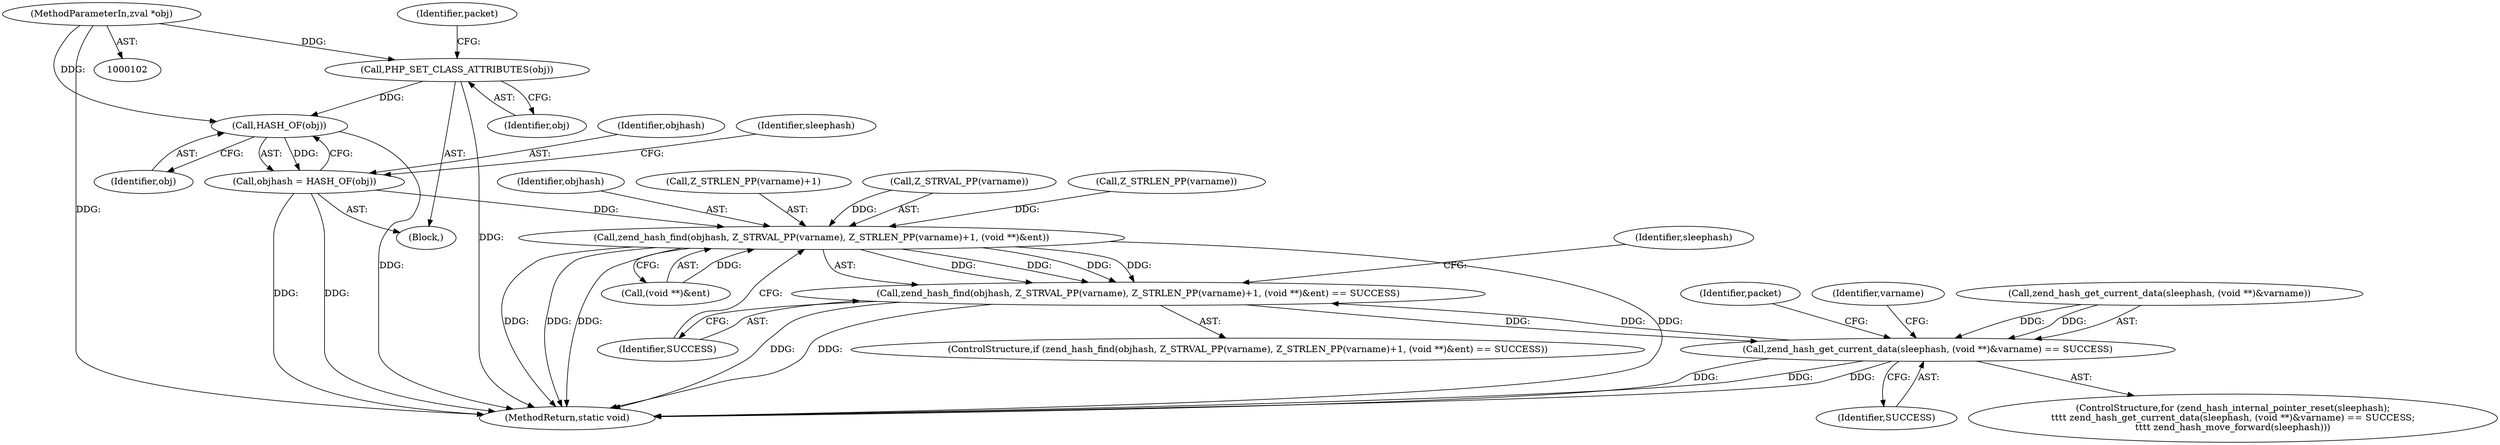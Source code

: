 digraph "1_php-src_6045de69c7dedcba3eadf7c4bba424b19c81d00d_1@del" {
"1000135" [label="(Call,PHP_SET_CLASS_ATTRIBUTES(obj))"];
"1000104" [label="(MethodParameterIn,zval *obj)"];
"1000164" [label="(Call,HASH_OF(obj))"];
"1000162" [label="(Call,objhash = HASH_OF(obj))"];
"1000189" [label="(Call,zend_hash_find(objhash, Z_STRVAL_PP(varname), Z_STRLEN_PP(varname)+1, (void **)&ent))"];
"1000188" [label="(Call,zend_hash_find(objhash, Z_STRVAL_PP(varname), Z_STRLEN_PP(varname)+1, (void **)&ent) == SUCCESS)"];
"1000169" [label="(Call,zend_hash_get_current_data(sleephash, (void **)&varname) == SUCCESS)"];
"1000187" [label="(ControlStructure,if (zend_hash_find(objhash, Z_STRVAL_PP(varname), Z_STRLEN_PP(varname)+1, (void **)&ent) == SUCCESS))"];
"1000190" [label="(Identifier,objhash)"];
"1000193" [label="(Call,Z_STRLEN_PP(varname)+1)"];
"1000204" [label="(Identifier,packet)"];
"1000201" [label="(Identifier,SUCCESS)"];
"1000169" [label="(Call,zend_hash_get_current_data(sleephash, (void **)&varname) == SUCCESS)"];
"1000176" [label="(Identifier,SUCCESS)"];
"1000183" [label="(Identifier,varname)"];
"1000163" [label="(Identifier,objhash)"];
"1000170" [label="(Call,zend_hash_get_current_data(sleephash, (void **)&varname))"];
"1000168" [label="(Identifier,sleephash)"];
"1000162" [label="(Call,objhash = HASH_OF(obj))"];
"1000138" [label="(Identifier,packet)"];
"1000189" [label="(Call,zend_hash_find(objhash, Z_STRVAL_PP(varname), Z_STRLEN_PP(varname)+1, (void **)&ent))"];
"1000191" [label="(Call,Z_STRVAL_PP(varname))"];
"1000164" [label="(Call,HASH_OF(obj))"];
"1000136" [label="(Identifier,obj)"];
"1000166" [label="(ControlStructure,for (zend_hash_internal_pointer_reset(sleephash);\n\t\t\t\t zend_hash_get_current_data(sleephash, (void **)&varname) == SUCCESS;\n\t\t\t\t zend_hash_move_forward(sleephash)))"];
"1000188" [label="(Call,zend_hash_find(objhash, Z_STRVAL_PP(varname), Z_STRLEN_PP(varname)+1, (void **)&ent) == SUCCESS)"];
"1000194" [label="(Call,Z_STRLEN_PP(varname))"];
"1000133" [label="(Block,)"];
"1000104" [label="(MethodParameterIn,zval *obj)"];
"1000197" [label="(Call,(void **)&ent)"];
"1000135" [label="(Call,PHP_SET_CLASS_ATTRIBUTES(obj))"];
"1000206" [label="(MethodReturn,static void)"];
"1000165" [label="(Identifier,obj)"];
"1000178" [label="(Identifier,sleephash)"];
"1000135" -> "1000133"  [label="AST: "];
"1000135" -> "1000136"  [label="CFG: "];
"1000136" -> "1000135"  [label="AST: "];
"1000138" -> "1000135"  [label="CFG: "];
"1000135" -> "1000206"  [label="DDG: "];
"1000104" -> "1000135"  [label="DDG: "];
"1000135" -> "1000164"  [label="DDG: "];
"1000104" -> "1000102"  [label="AST: "];
"1000104" -> "1000206"  [label="DDG: "];
"1000104" -> "1000164"  [label="DDG: "];
"1000164" -> "1000162"  [label="AST: "];
"1000164" -> "1000165"  [label="CFG: "];
"1000165" -> "1000164"  [label="AST: "];
"1000162" -> "1000164"  [label="CFG: "];
"1000164" -> "1000206"  [label="DDG: "];
"1000164" -> "1000162"  [label="DDG: "];
"1000162" -> "1000133"  [label="AST: "];
"1000163" -> "1000162"  [label="AST: "];
"1000168" -> "1000162"  [label="CFG: "];
"1000162" -> "1000206"  [label="DDG: "];
"1000162" -> "1000206"  [label="DDG: "];
"1000162" -> "1000189"  [label="DDG: "];
"1000189" -> "1000188"  [label="AST: "];
"1000189" -> "1000197"  [label="CFG: "];
"1000190" -> "1000189"  [label="AST: "];
"1000191" -> "1000189"  [label="AST: "];
"1000193" -> "1000189"  [label="AST: "];
"1000197" -> "1000189"  [label="AST: "];
"1000201" -> "1000189"  [label="CFG: "];
"1000189" -> "1000206"  [label="DDG: "];
"1000189" -> "1000206"  [label="DDG: "];
"1000189" -> "1000206"  [label="DDG: "];
"1000189" -> "1000206"  [label="DDG: "];
"1000189" -> "1000188"  [label="DDG: "];
"1000189" -> "1000188"  [label="DDG: "];
"1000189" -> "1000188"  [label="DDG: "];
"1000189" -> "1000188"  [label="DDG: "];
"1000191" -> "1000189"  [label="DDG: "];
"1000194" -> "1000189"  [label="DDG: "];
"1000197" -> "1000189"  [label="DDG: "];
"1000188" -> "1000187"  [label="AST: "];
"1000188" -> "1000201"  [label="CFG: "];
"1000201" -> "1000188"  [label="AST: "];
"1000178" -> "1000188"  [label="CFG: "];
"1000188" -> "1000206"  [label="DDG: "];
"1000188" -> "1000206"  [label="DDG: "];
"1000188" -> "1000169"  [label="DDG: "];
"1000169" -> "1000188"  [label="DDG: "];
"1000169" -> "1000166"  [label="AST: "];
"1000169" -> "1000176"  [label="CFG: "];
"1000170" -> "1000169"  [label="AST: "];
"1000176" -> "1000169"  [label="AST: "];
"1000183" -> "1000169"  [label="CFG: "];
"1000204" -> "1000169"  [label="CFG: "];
"1000169" -> "1000206"  [label="DDG: "];
"1000169" -> "1000206"  [label="DDG: "];
"1000169" -> "1000206"  [label="DDG: "];
"1000170" -> "1000169"  [label="DDG: "];
"1000170" -> "1000169"  [label="DDG: "];
}

